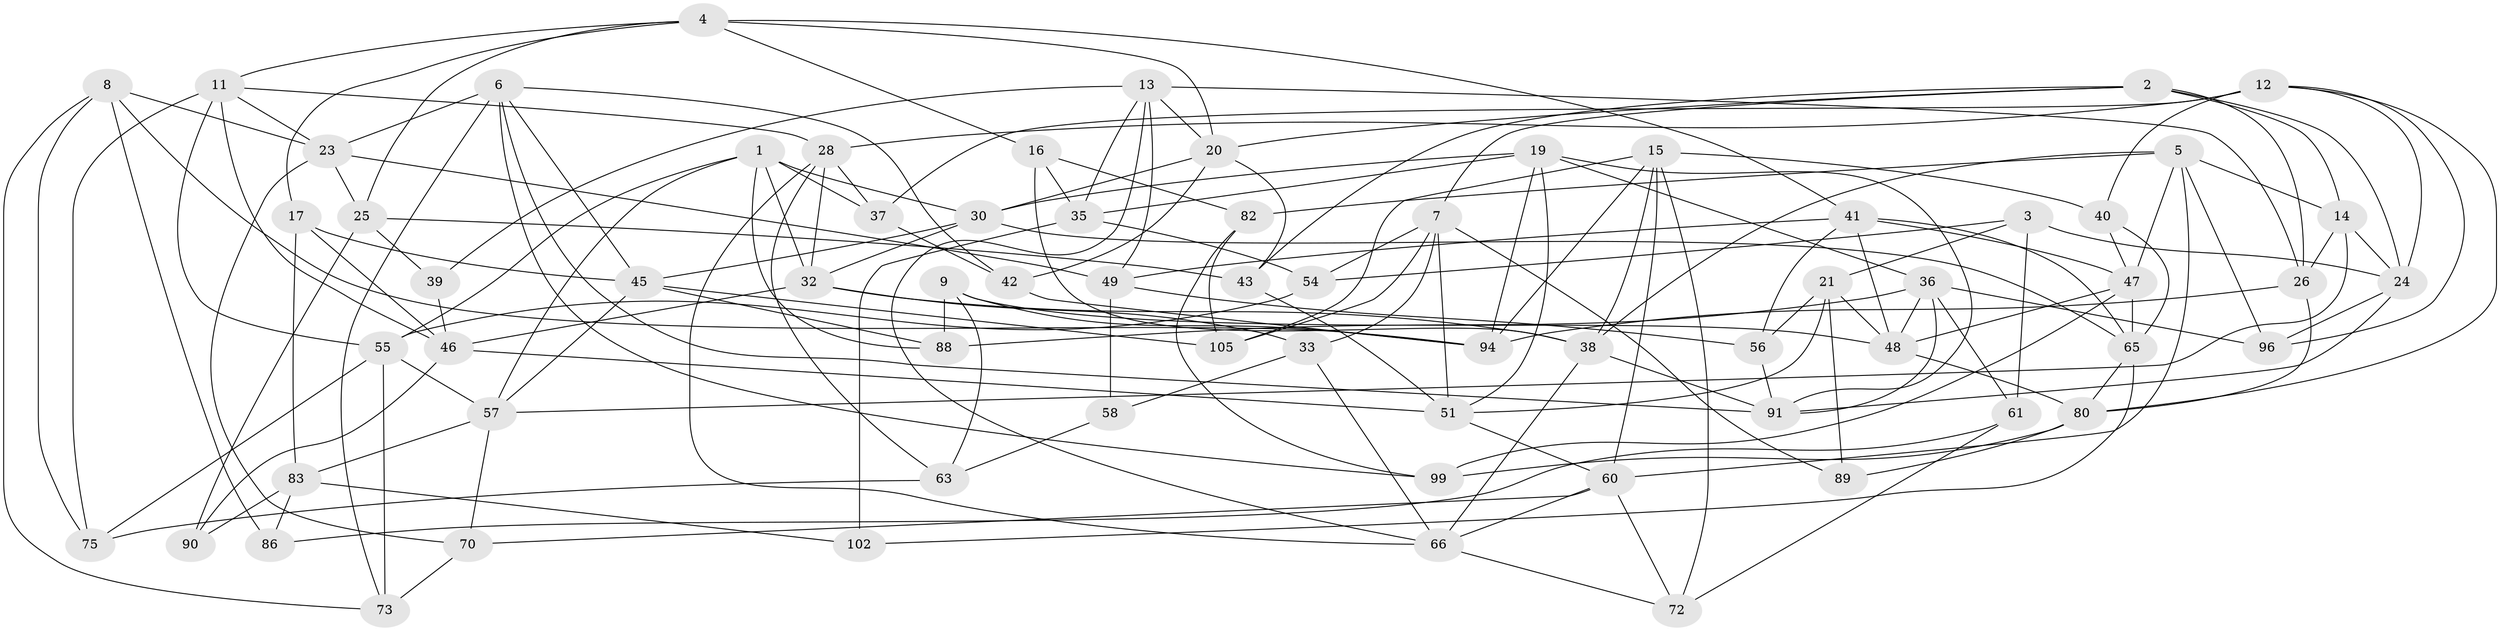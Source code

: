 // original degree distribution, {4: 1.0}
// Generated by graph-tools (version 1.1) at 2025/42/03/06/25 10:42:19]
// undirected, 69 vertices, 172 edges
graph export_dot {
graph [start="1"]
  node [color=gray90,style=filled];
  1 [super="+108"];
  2 [super="+27"];
  3;
  4 [super="+78"];
  5 [super="+103"];
  6 [super="+64"];
  7 [super="+74"];
  8 [super="+10"];
  9;
  11 [super="+18"];
  12 [super="+22"];
  13 [super="+29"];
  14 [super="+50"];
  15 [super="+93"];
  16;
  17;
  19 [super="+31"];
  20 [super="+104"];
  21 [super="+109"];
  23 [super="+97"];
  24 [super="+84"];
  25 [super="+77"];
  26 [super="+87"];
  28 [super="+34"];
  30 [super="+59"];
  32 [super="+62"];
  33;
  35 [super="+52"];
  36 [super="+68"];
  37;
  38 [super="+44"];
  39;
  40;
  41 [super="+81"];
  42;
  43;
  45 [super="+76"];
  46 [super="+85"];
  47 [super="+53"];
  48 [super="+71"];
  49 [super="+98"];
  51 [super="+106"];
  54;
  55 [super="+95"];
  56;
  57 [super="+107"];
  58;
  60 [super="+79"];
  61;
  63;
  65 [super="+67"];
  66 [super="+69"];
  70;
  72;
  73;
  75;
  80 [super="+110"];
  82;
  83 [super="+100"];
  86;
  88;
  89;
  90;
  91 [super="+92"];
  94 [super="+101"];
  96;
  99;
  102;
  105;
  1 -- 32;
  1 -- 37;
  1 -- 88;
  1 -- 57;
  1 -- 30;
  1 -- 55;
  2 -- 24;
  2 -- 14;
  2 -- 20;
  2 -- 43;
  2 -- 26;
  2 -- 7;
  3 -- 24;
  3 -- 54;
  3 -- 61;
  3 -- 21;
  4 -- 11;
  4 -- 17;
  4 -- 16;
  4 -- 41;
  4 -- 25;
  4 -- 20;
  5 -- 14;
  5 -- 60;
  5 -- 38;
  5 -- 96;
  5 -- 82;
  5 -- 47;
  6 -- 99;
  6 -- 73;
  6 -- 42;
  6 -- 23;
  6 -- 45;
  6 -- 91;
  7 -- 89;
  7 -- 54;
  7 -- 51;
  7 -- 33;
  7 -- 105;
  8 -- 75;
  8 -- 86 [weight=2];
  8 -- 73;
  8 -- 94;
  8 -- 23;
  9 -- 63;
  9 -- 48;
  9 -- 88;
  9 -- 94;
  11 -- 46;
  11 -- 28;
  11 -- 75;
  11 -- 55;
  11 -- 23;
  12 -- 37;
  12 -- 96;
  12 -- 40;
  12 -- 80;
  12 -- 28;
  12 -- 24;
  13 -- 35;
  13 -- 20;
  13 -- 39;
  13 -- 26;
  13 -- 49;
  13 -- 66;
  14 -- 24;
  14 -- 26 [weight=2];
  14 -- 57;
  15 -- 72;
  15 -- 40;
  15 -- 38;
  15 -- 105;
  15 -- 60;
  15 -- 94;
  16 -- 82;
  16 -- 38;
  16 -- 35;
  17 -- 46;
  17 -- 83;
  17 -- 45;
  19 -- 51;
  19 -- 35;
  19 -- 30;
  19 -- 91;
  19 -- 36;
  19 -- 94;
  20 -- 30;
  20 -- 43;
  20 -- 42;
  21 -- 89 [weight=2];
  21 -- 56;
  21 -- 48;
  21 -- 51;
  23 -- 25;
  23 -- 70;
  23 -- 49;
  24 -- 91;
  24 -- 96;
  25 -- 39 [weight=2];
  25 -- 43;
  25 -- 90;
  26 -- 94;
  26 -- 80;
  28 -- 37;
  28 -- 32;
  28 -- 66;
  28 -- 63;
  30 -- 32;
  30 -- 65;
  30 -- 45;
  32 -- 38;
  32 -- 33;
  32 -- 46;
  33 -- 58;
  33 -- 66;
  35 -- 102 [weight=2];
  35 -- 54;
  36 -- 61;
  36 -- 88;
  36 -- 48;
  36 -- 91;
  36 -- 96;
  37 -- 42;
  38 -- 66;
  38 -- 91;
  39 -- 46;
  40 -- 47;
  40 -- 65;
  41 -- 65;
  41 -- 56;
  41 -- 48;
  41 -- 49;
  41 -- 47;
  42 -- 94;
  43 -- 51;
  45 -- 105;
  45 -- 88;
  45 -- 57;
  46 -- 90;
  46 -- 51;
  47 -- 48;
  47 -- 99;
  47 -- 65;
  48 -- 80;
  49 -- 56;
  49 -- 58 [weight=2];
  51 -- 60;
  54 -- 55;
  55 -- 73;
  55 -- 57;
  55 -- 75;
  56 -- 91;
  57 -- 83;
  57 -- 70;
  58 -- 63;
  60 -- 72;
  60 -- 70;
  60 -- 66;
  61 -- 72;
  61 -- 86;
  63 -- 75;
  65 -- 102;
  65 -- 80;
  66 -- 72;
  70 -- 73;
  80 -- 99;
  80 -- 89;
  82 -- 105;
  82 -- 99;
  83 -- 102;
  83 -- 90 [weight=2];
  83 -- 86;
}
